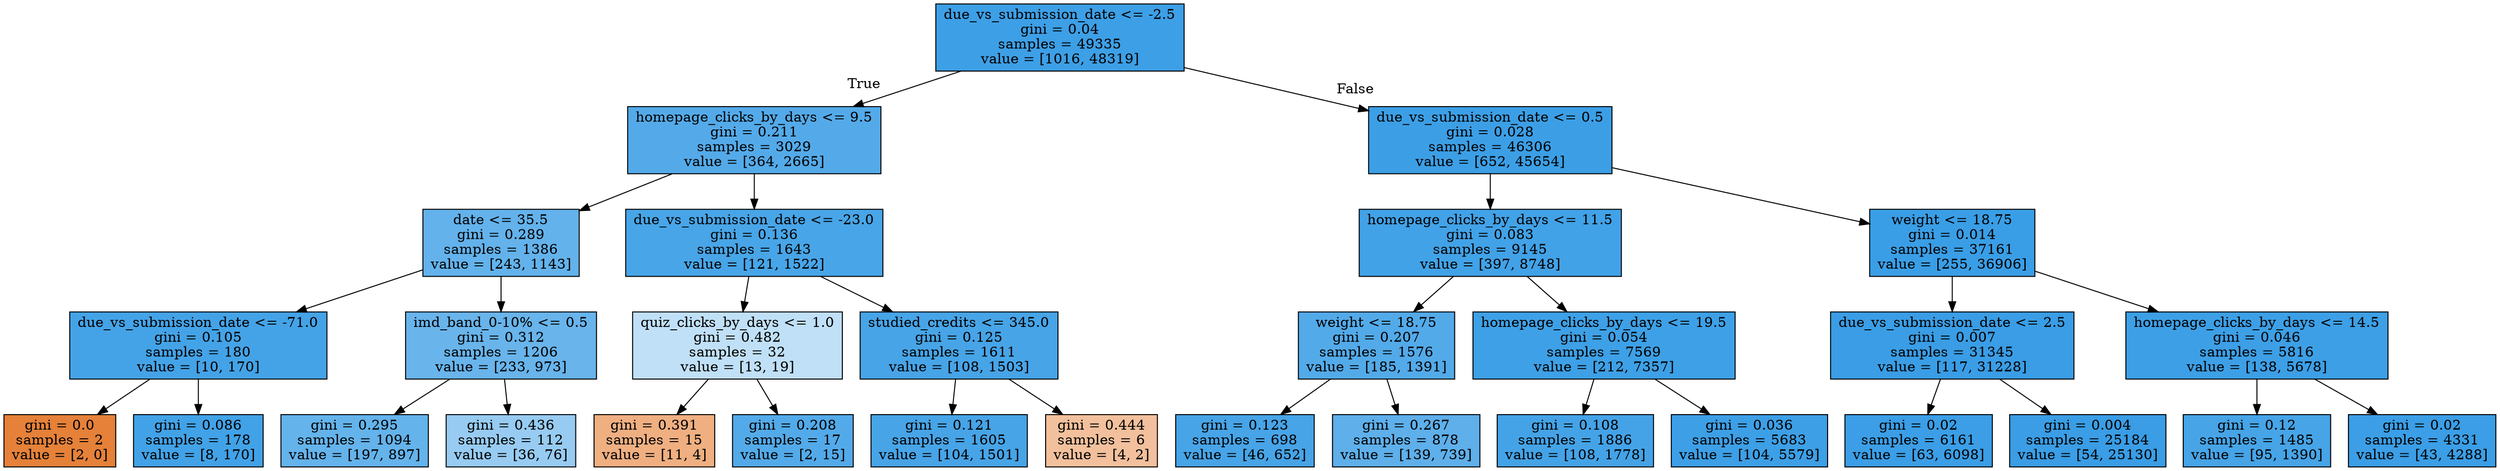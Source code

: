 digraph Tree {
node [shape=box, style="filled", color="black"] ;
0 [label="due_vs_submission_date <= -2.5\ngini = 0.04\nsamples = 49335\nvalue = [1016, 48319]", fillcolor="#399de5fa"] ;
1 [label="homepage_clicks_by_days <= 9.5\ngini = 0.211\nsamples = 3029\nvalue = [364, 2665]", fillcolor="#399de5dc"] ;
0 -> 1 [labeldistance=2.5, labelangle=45, headlabel="True"] ;
2 [label="date <= 35.5\ngini = 0.289\nsamples = 1386\nvalue = [243, 1143]", fillcolor="#399de5c9"] ;
1 -> 2 ;
3 [label="due_vs_submission_date <= -71.0\ngini = 0.105\nsamples = 180\nvalue = [10, 170]", fillcolor="#399de5f0"] ;
2 -> 3 ;
4 [label="gini = 0.0\nsamples = 2\nvalue = [2, 0]", fillcolor="#e58139ff"] ;
3 -> 4 ;
5 [label="gini = 0.086\nsamples = 178\nvalue = [8, 170]", fillcolor="#399de5f3"] ;
3 -> 5 ;
6 [label="imd_band_0-10% <= 0.5\ngini = 0.312\nsamples = 1206\nvalue = [233, 973]", fillcolor="#399de5c2"] ;
2 -> 6 ;
7 [label="gini = 0.295\nsamples = 1094\nvalue = [197, 897]", fillcolor="#399de5c7"] ;
6 -> 7 ;
8 [label="gini = 0.436\nsamples = 112\nvalue = [36, 76]", fillcolor="#399de586"] ;
6 -> 8 ;
9 [label="due_vs_submission_date <= -23.0\ngini = 0.136\nsamples = 1643\nvalue = [121, 1522]", fillcolor="#399de5eb"] ;
1 -> 9 ;
10 [label="quiz_clicks_by_days <= 1.0\ngini = 0.482\nsamples = 32\nvalue = [13, 19]", fillcolor="#399de551"] ;
9 -> 10 ;
11 [label="gini = 0.391\nsamples = 15\nvalue = [11, 4]", fillcolor="#e58139a2"] ;
10 -> 11 ;
12 [label="gini = 0.208\nsamples = 17\nvalue = [2, 15]", fillcolor="#399de5dd"] ;
10 -> 12 ;
13 [label="studied_credits <= 345.0\ngini = 0.125\nsamples = 1611\nvalue = [108, 1503]", fillcolor="#399de5ed"] ;
9 -> 13 ;
14 [label="gini = 0.121\nsamples = 1605\nvalue = [104, 1501]", fillcolor="#399de5ed"] ;
13 -> 14 ;
15 [label="gini = 0.444\nsamples = 6\nvalue = [4, 2]", fillcolor="#e581397f"] ;
13 -> 15 ;
16 [label="due_vs_submission_date <= 0.5\ngini = 0.028\nsamples = 46306\nvalue = [652, 45654]", fillcolor="#399de5fb"] ;
0 -> 16 [labeldistance=2.5, labelangle=-45, headlabel="False"] ;
17 [label="homepage_clicks_by_days <= 11.5\ngini = 0.083\nsamples = 9145\nvalue = [397, 8748]", fillcolor="#399de5f3"] ;
16 -> 17 ;
18 [label="weight <= 18.75\ngini = 0.207\nsamples = 1576\nvalue = [185, 1391]", fillcolor="#399de5dd"] ;
17 -> 18 ;
19 [label="gini = 0.123\nsamples = 698\nvalue = [46, 652]", fillcolor="#399de5ed"] ;
18 -> 19 ;
20 [label="gini = 0.267\nsamples = 878\nvalue = [139, 739]", fillcolor="#399de5cf"] ;
18 -> 20 ;
21 [label="homepage_clicks_by_days <= 19.5\ngini = 0.054\nsamples = 7569\nvalue = [212, 7357]", fillcolor="#399de5f8"] ;
17 -> 21 ;
22 [label="gini = 0.108\nsamples = 1886\nvalue = [108, 1778]", fillcolor="#399de5f0"] ;
21 -> 22 ;
23 [label="gini = 0.036\nsamples = 5683\nvalue = [104, 5579]", fillcolor="#399de5fa"] ;
21 -> 23 ;
24 [label="weight <= 18.75\ngini = 0.014\nsamples = 37161\nvalue = [255, 36906]", fillcolor="#399de5fd"] ;
16 -> 24 ;
25 [label="due_vs_submission_date <= 2.5\ngini = 0.007\nsamples = 31345\nvalue = [117, 31228]", fillcolor="#399de5fe"] ;
24 -> 25 ;
26 [label="gini = 0.02\nsamples = 6161\nvalue = [63, 6098]", fillcolor="#399de5fc"] ;
25 -> 26 ;
27 [label="gini = 0.004\nsamples = 25184\nvalue = [54, 25130]", fillcolor="#399de5fe"] ;
25 -> 27 ;
28 [label="homepage_clicks_by_days <= 14.5\ngini = 0.046\nsamples = 5816\nvalue = [138, 5678]", fillcolor="#399de5f9"] ;
24 -> 28 ;
29 [label="gini = 0.12\nsamples = 1485\nvalue = [95, 1390]", fillcolor="#399de5ee"] ;
28 -> 29 ;
30 [label="gini = 0.02\nsamples = 4331\nvalue = [43, 4288]", fillcolor="#399de5fc"] ;
28 -> 30 ;
}